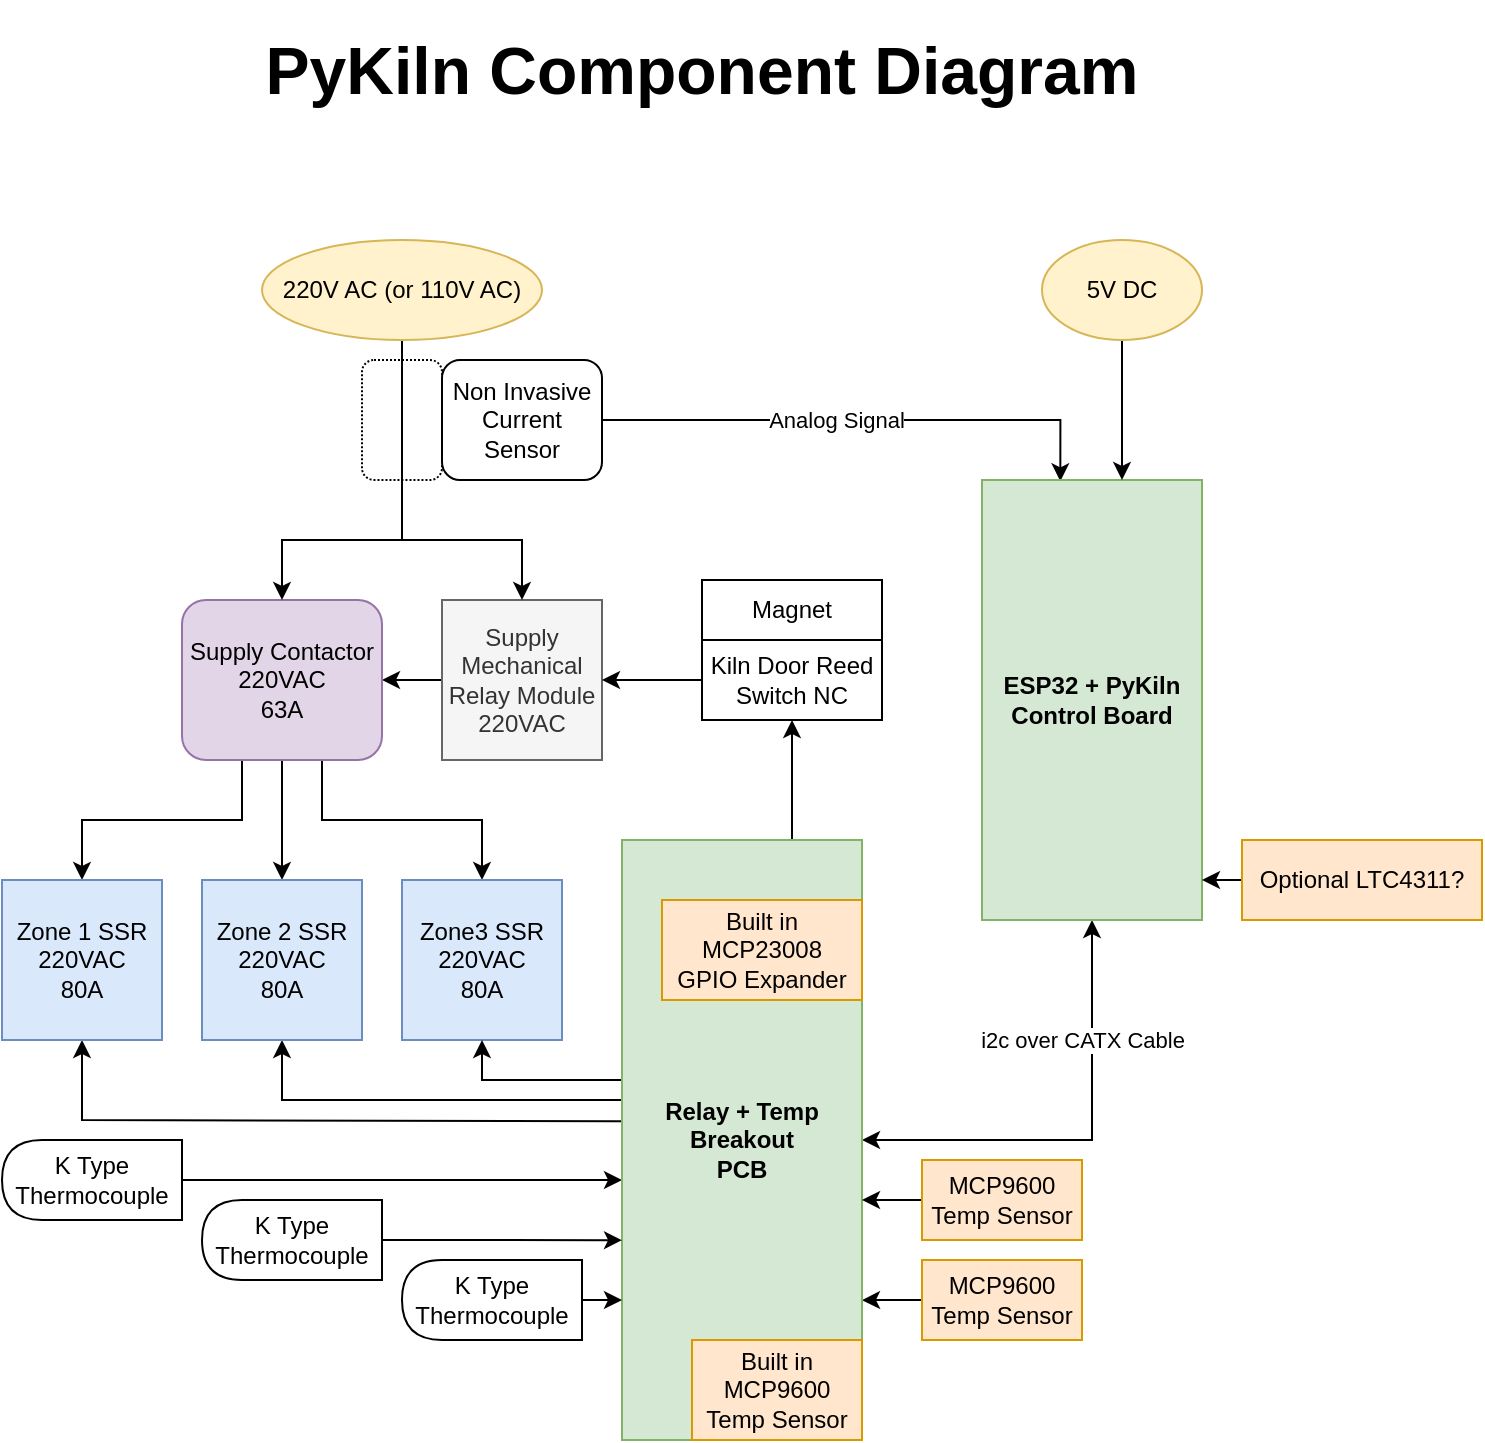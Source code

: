 <mxfile version="13.0.3" type="device"><diagram id="pFZexfNb_v3auxP08GDy" name="Page-1"><mxGraphModel dx="1088" dy="968" grid="1" gridSize="10" guides="1" tooltips="1" connect="1" arrows="1" fold="1" page="1" pageScale="1" pageWidth="1100" pageHeight="850" math="0" shadow="0"><root><mxCell id="0"/><mxCell id="1" parent="0"/><mxCell id="uze_jCAsuWV7EFDHm4by-48" style="edgeStyle=orthogonalEdgeStyle;rounded=0;orthogonalLoop=1;jettySize=auto;html=1;exitX=0.011;exitY=0.597;exitDx=0;exitDy=0;entryX=0.5;entryY=1;entryDx=0;entryDy=0;exitPerimeter=0;" parent="1" source="EKSk_pymvVEDhyjPsDEZ-2" target="uze_jCAsuWV7EFDHm4by-8" edge="1"><mxGeometry relative="1" as="geometry"><Array as="points"><mxPoint x="581" y="590"/><mxPoint x="360" y="590"/></Array></mxGeometry></mxCell><mxCell id="uze_jCAsuWV7EFDHm4by-49" style="edgeStyle=orthogonalEdgeStyle;rounded=0;orthogonalLoop=1;jettySize=auto;html=1;exitX=0;exitY=0.469;exitDx=0;exitDy=0;entryX=0.5;entryY=1;entryDx=0;entryDy=0;exitPerimeter=0;" parent="1" source="EKSk_pymvVEDhyjPsDEZ-2" target="uze_jCAsuWV7EFDHm4by-9" edge="1"><mxGeometry relative="1" as="geometry"><Array as="points"><mxPoint x="579" y="601"/><mxPoint x="260" y="600"/></Array></mxGeometry></mxCell><mxCell id="RCD9DdWiL2nDK-rL-O20-25" style="edgeStyle=orthogonalEdgeStyle;rounded=0;orthogonalLoop=1;jettySize=auto;html=1;exitX=1;exitY=0.5;exitDx=0;exitDy=0;entryX=0.356;entryY=0.003;entryDx=0;entryDy=0;entryPerimeter=0;" parent="1" source="RCD9DdWiL2nDK-rL-O20-22" target="uze_jCAsuWV7EFDHm4by-1" edge="1"><mxGeometry relative="1" as="geometry"><mxPoint x="600" y="280" as="targetPoint"/><Array as="points"><mxPoint x="749" y="250"/></Array></mxGeometry></mxCell><mxCell id="EKSk_pymvVEDhyjPsDEZ-1" value="Analog Signal" style="edgeLabel;html=1;align=center;verticalAlign=middle;resizable=0;points=[];" parent="RCD9DdWiL2nDK-rL-O20-25" vertex="1" connectable="0"><mxGeometry x="0.033" y="-2" relative="1" as="geometry"><mxPoint x="-17" y="-2" as="offset"/></mxGeometry></mxCell><mxCell id="EKSk_pymvVEDhyjPsDEZ-7" style="edgeStyle=orthogonalEdgeStyle;rounded=0;orthogonalLoop=1;jettySize=auto;html=1;exitX=0.5;exitY=1;exitDx=0;exitDy=0;entryX=1;entryY=0.5;entryDx=0;entryDy=0;startArrow=classic;startFill=1;" parent="1" source="uze_jCAsuWV7EFDHm4by-1" target="EKSk_pymvVEDhyjPsDEZ-2" edge="1"><mxGeometry relative="1" as="geometry"/></mxCell><mxCell id="EKSk_pymvVEDhyjPsDEZ-8" value="i2c over CATX Cable" style="edgeLabel;html=1;align=center;verticalAlign=middle;resizable=0;points=[];" parent="EKSk_pymvVEDhyjPsDEZ-7" vertex="1" connectable="0"><mxGeometry x="-0.304" y="-35" relative="1" as="geometry"><mxPoint x="29.98" y="-18.63" as="offset"/></mxGeometry></mxCell><mxCell id="uze_jCAsuWV7EFDHm4by-1" value="ESP32 + PyKiln &lt;br&gt;Control Board" style="rounded=0;whiteSpace=wrap;html=1;fillColor=#d5e8d4;strokeColor=#82b366;fontStyle=1" parent="1" vertex="1"><mxGeometry x="710" y="280" width="110" height="220" as="geometry"/></mxCell><mxCell id="uze_jCAsuWV7EFDHm4by-46" style="edgeStyle=orthogonalEdgeStyle;rounded=0;orthogonalLoop=1;jettySize=auto;html=1;exitX=0;exitY=0.5;exitDx=0;exitDy=0;entryX=1;entryY=0.5;entryDx=0;entryDy=0;" parent="1" source="uze_jCAsuWV7EFDHm4by-2" target="uze_jCAsuWV7EFDHm4by-6" edge="1"><mxGeometry relative="1" as="geometry"/></mxCell><mxCell id="uze_jCAsuWV7EFDHm4by-2" value="Supply Mechanical Relay Module&lt;br&gt;220VAC" style="whiteSpace=wrap;html=1;aspect=fixed;rounded=0;fillColor=#f5f5f5;strokeColor=#666666;fontColor=#333333;" parent="1" vertex="1"><mxGeometry x="440" y="340" width="80" height="80" as="geometry"/></mxCell><mxCell id="uze_jCAsuWV7EFDHm4by-41" style="edgeStyle=orthogonalEdgeStyle;rounded=0;orthogonalLoop=1;jettySize=auto;html=1;exitX=0.25;exitY=1;exitDx=0;exitDy=0;entryX=0.5;entryY=0;entryDx=0;entryDy=0;" parent="1" source="uze_jCAsuWV7EFDHm4by-6" target="uze_jCAsuWV7EFDHm4by-9" edge="1"><mxGeometry relative="1" as="geometry"><Array as="points"><mxPoint x="340" y="420"/><mxPoint x="340" y="450"/><mxPoint x="260" y="450"/></Array></mxGeometry></mxCell><mxCell id="uze_jCAsuWV7EFDHm4by-42" style="edgeStyle=orthogonalEdgeStyle;rounded=0;orthogonalLoop=1;jettySize=auto;html=1;exitX=0.5;exitY=1;exitDx=0;exitDy=0;entryX=0.5;entryY=0;entryDx=0;entryDy=0;" parent="1" source="uze_jCAsuWV7EFDHm4by-6" target="uze_jCAsuWV7EFDHm4by-8" edge="1"><mxGeometry relative="1" as="geometry"/></mxCell><mxCell id="uze_jCAsuWV7EFDHm4by-43" style="edgeStyle=orthogonalEdgeStyle;rounded=0;orthogonalLoop=1;jettySize=auto;html=1;exitX=0.75;exitY=1;exitDx=0;exitDy=0;entryX=0.5;entryY=0;entryDx=0;entryDy=0;" parent="1" source="uze_jCAsuWV7EFDHm4by-6" target="uze_jCAsuWV7EFDHm4by-7" edge="1"><mxGeometry relative="1" as="geometry"><Array as="points"><mxPoint x="380" y="420"/><mxPoint x="380" y="450"/><mxPoint x="460" y="450"/></Array></mxGeometry></mxCell><mxCell id="uze_jCAsuWV7EFDHm4by-6" value="Supply Contactor&lt;br&gt;220VAC&lt;br&gt;63A" style="rounded=1;whiteSpace=wrap;html=1;fontFamily=Helvetica;fontSize=12;fontColor=#000000;align=center;strokeColor=#9673a6;fillColor=#e1d5e7;" parent="1" vertex="1"><mxGeometry x="310" y="340" width="100" height="80" as="geometry"/></mxCell><mxCell id="uze_jCAsuWV7EFDHm4by-7" value="Zone3 SSR&lt;br&gt;220VAC&lt;br&gt;80A " style="whiteSpace=wrap;html=1;aspect=fixed;fillColor=#dae8fc;strokeColor=#6c8ebf;" parent="1" vertex="1"><mxGeometry x="420" y="480" width="80" height="80" as="geometry"/></mxCell><mxCell id="uze_jCAsuWV7EFDHm4by-8" value="Zone 2 SSR&lt;br&gt;220VAC&lt;br&gt;80A " style="whiteSpace=wrap;html=1;aspect=fixed;fillColor=#dae8fc;strokeColor=#6c8ebf;" parent="1" vertex="1"><mxGeometry x="320" y="480" width="80" height="80" as="geometry"/></mxCell><mxCell id="uze_jCAsuWV7EFDHm4by-9" value="Zone 1 SSR&lt;br&gt;220VAC&lt;br&gt;80A" style="whiteSpace=wrap;html=1;aspect=fixed;fillColor=#dae8fc;strokeColor=#6c8ebf;" parent="1" vertex="1"><mxGeometry x="220" y="480" width="80" height="80" as="geometry"/></mxCell><mxCell id="uze_jCAsuWV7EFDHm4by-44" style="edgeStyle=orthogonalEdgeStyle;rounded=0;orthogonalLoop=1;jettySize=auto;html=1;exitX=0.5;exitY=1;exitDx=0;exitDy=0;entryX=0.5;entryY=0;entryDx=0;entryDy=0;" parent="1" source="uze_jCAsuWV7EFDHm4by-15" target="uze_jCAsuWV7EFDHm4by-2" edge="1"><mxGeometry relative="1" as="geometry"><Array as="points"><mxPoint x="420" y="310"/><mxPoint x="480" y="310"/></Array></mxGeometry></mxCell><mxCell id="uze_jCAsuWV7EFDHm4by-45" style="edgeStyle=orthogonalEdgeStyle;rounded=0;orthogonalLoop=1;jettySize=auto;html=1;exitX=0.5;exitY=1;exitDx=0;exitDy=0;" parent="1" source="uze_jCAsuWV7EFDHm4by-15" target="uze_jCAsuWV7EFDHm4by-6" edge="1"><mxGeometry relative="1" as="geometry"><Array as="points"><mxPoint x="420" y="310"/><mxPoint x="360" y="310"/></Array></mxGeometry></mxCell><mxCell id="uze_jCAsuWV7EFDHm4by-15" value="220V AC (or 110V AC)" style="ellipse;whiteSpace=wrap;html=1;fontFamily=Helvetica;fontSize=12;align=center;strokeColor=#d6b656;fillColor=#fff2cc;" parent="1" vertex="1"><mxGeometry x="350" y="160" width="140" height="50" as="geometry"/></mxCell><mxCell id="jF5bxc-vo95nyuzJ1Snt-7" style="edgeStyle=orthogonalEdgeStyle;rounded=0;orthogonalLoop=1;jettySize=auto;html=1;entryX=1;entryY=0.767;entryDx=0;entryDy=0;entryPerimeter=0;" edge="1" parent="1" source="RCD9DdWiL2nDK-rL-O20-5" target="EKSk_pymvVEDhyjPsDEZ-2"><mxGeometry relative="1" as="geometry"/></mxCell><mxCell id="RCD9DdWiL2nDK-rL-O20-5" value="MCP9600 Temp Sensor" style="rounded=0;whiteSpace=wrap;html=1;fillColor=#ffe6cc;strokeColor=#d79b00;" parent="1" vertex="1"><mxGeometry x="680" y="670" width="80" height="40" as="geometry"/></mxCell><mxCell id="EKSk_pymvVEDhyjPsDEZ-5" style="edgeStyle=orthogonalEdgeStyle;rounded=0;orthogonalLoop=1;jettySize=auto;html=1;exitX=0;exitY=0.5;exitDx=0;exitDy=0;" parent="1" source="RCD9DdWiL2nDK-rL-O20-13" edge="1"><mxGeometry relative="1" as="geometry"><mxPoint x="530" y="630" as="targetPoint"/><Array as="points"><mxPoint x="520" y="630"/><mxPoint x="520" y="630"/></Array></mxGeometry></mxCell><mxCell id="RCD9DdWiL2nDK-rL-O20-13" value="K Type Thermocouple" style="shape=delay;whiteSpace=wrap;html=1;direction=west;" parent="1" vertex="1"><mxGeometry x="220" y="610" width="90" height="40" as="geometry"/></mxCell><mxCell id="RCD9DdWiL2nDK-rL-O20-22" value="Non Invasive Current Sensor" style="rounded=1;whiteSpace=wrap;html=1;" parent="1" vertex="1"><mxGeometry x="440" y="220" width="80" height="60" as="geometry"/></mxCell><mxCell id="RCD9DdWiL2nDK-rL-O20-24" value="" style="rounded=1;whiteSpace=wrap;html=1;dashed=1;dashPattern=1 1;fillColor=none;" parent="1" vertex="1"><mxGeometry x="400" y="220" width="40" height="60" as="geometry"/></mxCell><mxCell id="RCD9DdWiL2nDK-rL-O20-29" style="edgeStyle=orthogonalEdgeStyle;rounded=0;orthogonalLoop=1;jettySize=auto;html=1;exitX=0.5;exitY=1;exitDx=0;exitDy=0;" parent="1" source="RCD9DdWiL2nDK-rL-O20-28" edge="1"><mxGeometry relative="1" as="geometry"><mxPoint x="780" y="280" as="targetPoint"/><Array as="points"><mxPoint x="780" y="280"/></Array></mxGeometry></mxCell><mxCell id="RCD9DdWiL2nDK-rL-O20-28" value="5V DC" style="ellipse;whiteSpace=wrap;html=1;fontFamily=Helvetica;fontSize=12;align=center;strokeColor=#d6b656;fillColor=#fff2cc;" parent="1" vertex="1"><mxGeometry x="740" y="160" width="80" height="50" as="geometry"/></mxCell><mxCell id="RCD9DdWiL2nDK-rL-O20-30" value="PyKiln Component Diagram" style="text;html=1;strokeColor=none;fillColor=none;align=center;verticalAlign=middle;whiteSpace=wrap;rounded=0;fontSize=33;fontStyle=1" parent="1" vertex="1"><mxGeometry x="220" y="40" width="700" height="70" as="geometry"/></mxCell><mxCell id="EKSk_pymvVEDhyjPsDEZ-11" style="edgeStyle=orthogonalEdgeStyle;rounded=0;orthogonalLoop=1;jettySize=auto;html=1;entryX=0.5;entryY=1;entryDx=0;entryDy=0;startArrow=none;startFill=0;" parent="1" source="EKSk_pymvVEDhyjPsDEZ-2" target="EKSk_pymvVEDhyjPsDEZ-10" edge="1"><mxGeometry relative="1" as="geometry"><Array as="points"><mxPoint x="615" y="440"/><mxPoint x="615" y="440"/></Array></mxGeometry></mxCell><mxCell id="EKSk_pymvVEDhyjPsDEZ-15" style="edgeStyle=orthogonalEdgeStyle;rounded=0;orthogonalLoop=1;jettySize=auto;html=1;exitX=0;exitY=0.25;exitDx=0;exitDy=0;entryX=0.5;entryY=1;entryDx=0;entryDy=0;startArrow=none;startFill=0;" parent="1" source="EKSk_pymvVEDhyjPsDEZ-2" target="uze_jCAsuWV7EFDHm4by-7" edge="1"><mxGeometry relative="1" as="geometry"><Array as="points"><mxPoint x="580" y="580"/><mxPoint x="460" y="580"/></Array></mxGeometry></mxCell><mxCell id="EKSk_pymvVEDhyjPsDEZ-2" value="Relay + Temp&lt;br&gt;Breakout&lt;br&gt;PCB" style="rounded=0;whiteSpace=wrap;html=1;fillColor=#d5e8d4;strokeColor=#82b366;fontStyle=1" parent="1" vertex="1"><mxGeometry x="530" y="460" width="120" height="300" as="geometry"/></mxCell><mxCell id="jF5bxc-vo95nyuzJ1Snt-8" style="edgeStyle=orthogonalEdgeStyle;rounded=0;orthogonalLoop=1;jettySize=auto;html=1;entryX=0;entryY=0.667;entryDx=0;entryDy=0;entryPerimeter=0;" edge="1" parent="1" source="EKSk_pymvVEDhyjPsDEZ-3" target="EKSk_pymvVEDhyjPsDEZ-2"><mxGeometry relative="1" as="geometry"/></mxCell><mxCell id="EKSk_pymvVEDhyjPsDEZ-3" value="K Type Thermocouple" style="shape=delay;whiteSpace=wrap;html=1;direction=west;" parent="1" vertex="1"><mxGeometry x="320" y="640" width="90" height="40" as="geometry"/></mxCell><mxCell id="jF5bxc-vo95nyuzJ1Snt-9" style="edgeStyle=orthogonalEdgeStyle;rounded=0;orthogonalLoop=1;jettySize=auto;html=1;entryX=0;entryY=0.767;entryDx=0;entryDy=0;entryPerimeter=0;" edge="1" parent="1" source="EKSk_pymvVEDhyjPsDEZ-4" target="EKSk_pymvVEDhyjPsDEZ-2"><mxGeometry relative="1" as="geometry"/></mxCell><mxCell id="EKSk_pymvVEDhyjPsDEZ-4" value="K Type Thermocouple" style="shape=delay;whiteSpace=wrap;html=1;direction=west;" parent="1" vertex="1"><mxGeometry x="420" y="670" width="90" height="40" as="geometry"/></mxCell><mxCell id="EKSk_pymvVEDhyjPsDEZ-12" style="edgeStyle=orthogonalEdgeStyle;rounded=0;orthogonalLoop=1;jettySize=auto;html=1;exitX=0;exitY=0.5;exitDx=0;exitDy=0;entryX=1;entryY=0.5;entryDx=0;entryDy=0;startArrow=none;startFill=0;" parent="1" source="EKSk_pymvVEDhyjPsDEZ-10" target="uze_jCAsuWV7EFDHm4by-2" edge="1"><mxGeometry relative="1" as="geometry"/></mxCell><mxCell id="EKSk_pymvVEDhyjPsDEZ-10" value="Kiln Door Reed Switch NC" style="rounded=0;whiteSpace=wrap;html=1;" parent="1" vertex="1"><mxGeometry x="570" y="360" width="90" height="40" as="geometry"/></mxCell><mxCell id="EKSk_pymvVEDhyjPsDEZ-13" value="Magnet" style="rounded=0;whiteSpace=wrap;html=1;" parent="1" vertex="1"><mxGeometry x="570" y="330" width="90" height="30" as="geometry"/></mxCell><mxCell id="RCD9DdWiL2nDK-rL-O20-4" value="Built in MCP9600 Temp Sensor" style="rounded=0;whiteSpace=wrap;html=1;fillColor=#ffe6cc;strokeColor=#d79b00;" parent="1" vertex="1"><mxGeometry x="565" y="710" width="85" height="50" as="geometry"/></mxCell><mxCell id="jF5bxc-vo95nyuzJ1Snt-1" value="Built in MCP23008&lt;br&gt;GPIO Expander" style="rounded=0;whiteSpace=wrap;html=1;fillColor=#ffe6cc;strokeColor=#d79b00;" vertex="1" parent="1"><mxGeometry x="550" y="490" width="100" height="50" as="geometry"/></mxCell><mxCell id="jF5bxc-vo95nyuzJ1Snt-3" style="edgeStyle=orthogonalEdgeStyle;rounded=0;orthogonalLoop=1;jettySize=auto;html=1;exitX=0;exitY=0.5;exitDx=0;exitDy=0;entryX=1;entryY=0.91;entryDx=0;entryDy=0;entryPerimeter=0;" edge="1" parent="1" source="jF5bxc-vo95nyuzJ1Snt-2" target="uze_jCAsuWV7EFDHm4by-1"><mxGeometry relative="1" as="geometry"/></mxCell><mxCell id="jF5bxc-vo95nyuzJ1Snt-2" value="Optional&amp;nbsp;LTC4311?" style="rounded=0;whiteSpace=wrap;html=1;fillColor=#ffe6cc;strokeColor=#d79b00;" vertex="1" parent="1"><mxGeometry x="840" y="460" width="120" height="40" as="geometry"/></mxCell><mxCell id="jF5bxc-vo95nyuzJ1Snt-6" style="edgeStyle=orthogonalEdgeStyle;rounded=0;orthogonalLoop=1;jettySize=auto;html=1;exitX=0;exitY=0.5;exitDx=0;exitDy=0;entryX=1;entryY=0.6;entryDx=0;entryDy=0;entryPerimeter=0;" edge="1" parent="1" source="jF5bxc-vo95nyuzJ1Snt-4" target="EKSk_pymvVEDhyjPsDEZ-2"><mxGeometry relative="1" as="geometry"/></mxCell><mxCell id="jF5bxc-vo95nyuzJ1Snt-4" value="MCP9600 Temp Sensor" style="rounded=0;whiteSpace=wrap;html=1;fillColor=#ffe6cc;strokeColor=#d79b00;" vertex="1" parent="1"><mxGeometry x="680" y="620" width="80" height="40" as="geometry"/></mxCell></root></mxGraphModel></diagram></mxfile>